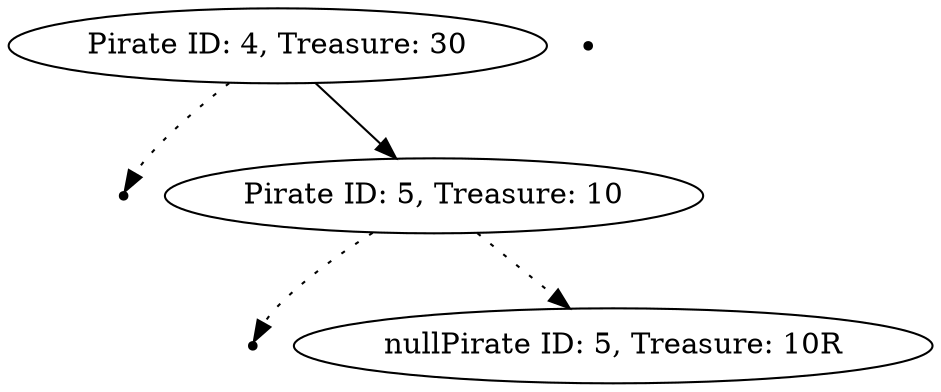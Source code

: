 digraph AVLTree {
    "Pirate ID: 4, Treasure: 30" -> "nullPirate ID: 4, Treasure: 30L" [style=dotted];
    "nullPirate ID: 4, Treasure: 30L" [shape=point];
    "Pirate ID: 4, Treasure: 30" -> "Pirate ID: 5, Treasure: 10";
    "Pirate ID: 5, Treasure: 10" -> "nullPirate ID: 5, Treasure: 10L" [style=dotted];
    "nullPirate ID: 5, Treasure: 10L" [shape=point];
    "Pirate ID: 5, Treasure: 10" -> "nullPirate ID: 5, Treasure: 10R" [style=dotted];
    "null0x55e78110e640R" [shape=point];
}
